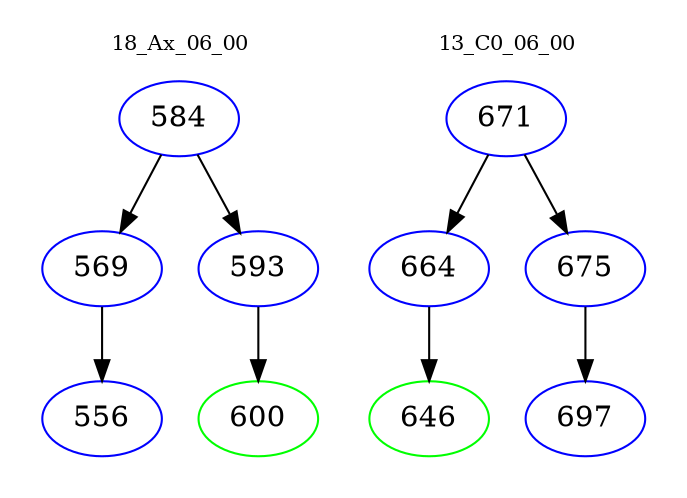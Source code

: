 digraph{
subgraph cluster_0 {
color = white
label = "18_Ax_06_00";
fontsize=10;
T0_584 [label="584", color="blue"]
T0_584 -> T0_569 [color="black"]
T0_569 [label="569", color="blue"]
T0_569 -> T0_556 [color="black"]
T0_556 [label="556", color="blue"]
T0_584 -> T0_593 [color="black"]
T0_593 [label="593", color="blue"]
T0_593 -> T0_600 [color="black"]
T0_600 [label="600", color="green"]
}
subgraph cluster_1 {
color = white
label = "13_C0_06_00";
fontsize=10;
T1_671 [label="671", color="blue"]
T1_671 -> T1_664 [color="black"]
T1_664 [label="664", color="blue"]
T1_664 -> T1_646 [color="black"]
T1_646 [label="646", color="green"]
T1_671 -> T1_675 [color="black"]
T1_675 [label="675", color="blue"]
T1_675 -> T1_697 [color="black"]
T1_697 [label="697", color="blue"]
}
}
